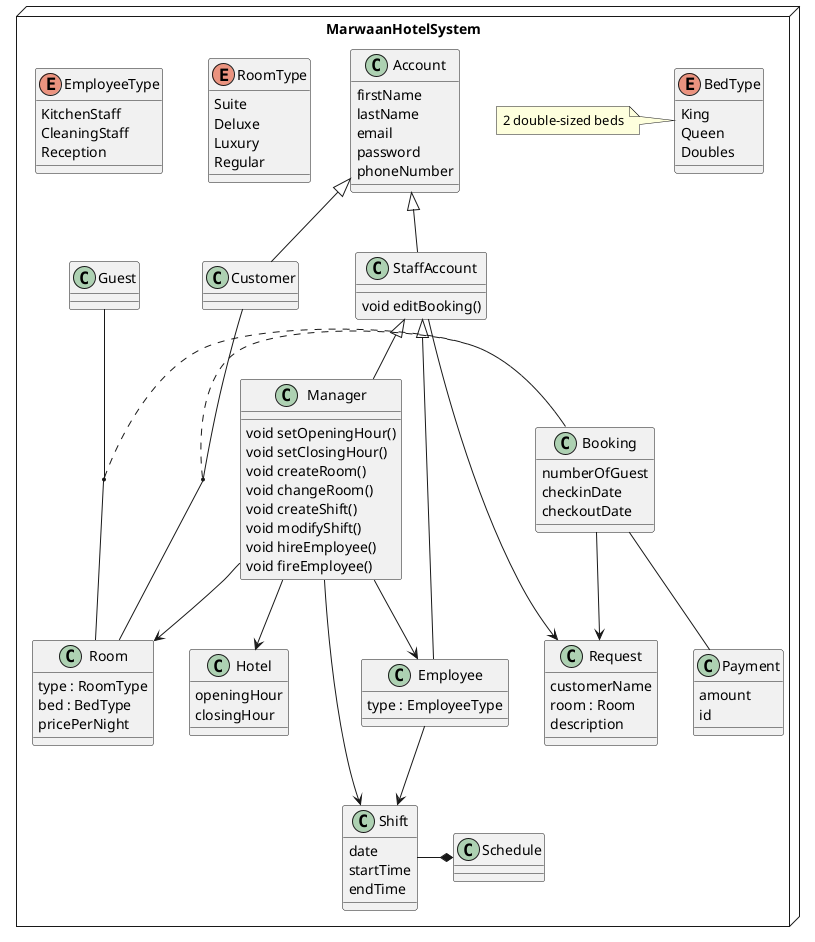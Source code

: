 @startuml MHS
package MarwaanHotelSystem <<Node>> {
    Class Account {
        firstName
        lastName
        email
        password
        phoneNumber
    }

    Class StaffAccount extends Account {
        void editBooking()
    }

    Class Manager extends StaffAccount {
        void setOpeningHour()
        void setClosingHour()
        void createRoom()
        void changeRoom()
        void createShift()
        void modifyShift()
        void hireEmployee()
        void fireEmployee()
    }

    Class Employee extends StaffAccount {
        type : EmployeeType
    }

    Class Room {
        type : RoomType
        bed : BedType
        pricePerNight
    }

    Class Booking {
        numberOfGuest
        checkinDate
        checkoutDate
    }

    Class Request {
        customerName
        room : Room
        description
    }

    Class Customer extends Account {
    }

    Class Guest

    Class Payment {
        amount
        id
    }

    Class Shift {
        date
        startTime
        endTime
    }

    Class Schedule

    Class Hotel {
        openingHour
        closingHour
    }

    Manager --> Room
    Manager --> Hotel

    Manager --> Employee
    StaffAccount --> Request

    Employee --> Shift

    Manager --> Shift

    Booking -- Payment
    Booking --> Request

    Customer -- Room
    (Customer, Room) . Booking

    Guest -- Room
    (Guest, Room) . Booking
    Shift -right-* Schedule

    enum RoomType {
        Suite
        Deluxe
        Luxury
        Regular
    }

    enum BedType {
        King
        Queen
        Doubles
    }

    enum EmployeeType {
        KitchenStaff
        CleaningStaff
        Reception
    }
    note left of BedType
        2 double-sized beds
    end note
    @enduml